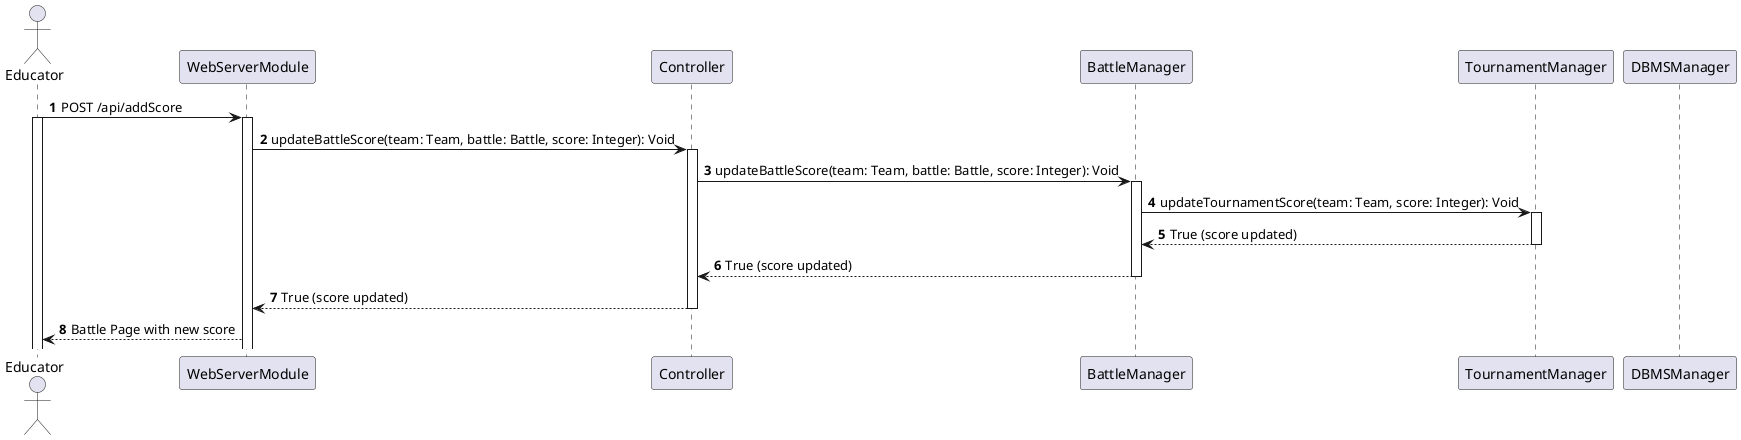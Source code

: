 @startuml

autonumber

actor Educator as U
participant WebServerModule as WS
participant Controller as C
participant BattleManager as BM
participant TournamentManager as TM
participant DBMSManager as DBMS

U->WS: POST /api/addScore
activate U
activate WS
WS->C: updateBattleScore(team: Team, battle: Battle, score: Integer): Void
activate C
C->BM: updateBattleScore(team: Team, battle: Battle, score: Integer): Void
activate BM
BM->TM: updateTournamentScore(team: Team, score: Integer): Void
activate TM
TM-->BM: True (score updated)
deactivate TM
BM-->C: True (score updated)
deactivate BM
C-->WS: True (score updated)
deactivate C
WS-->U: Battle Page with new score

@enduml